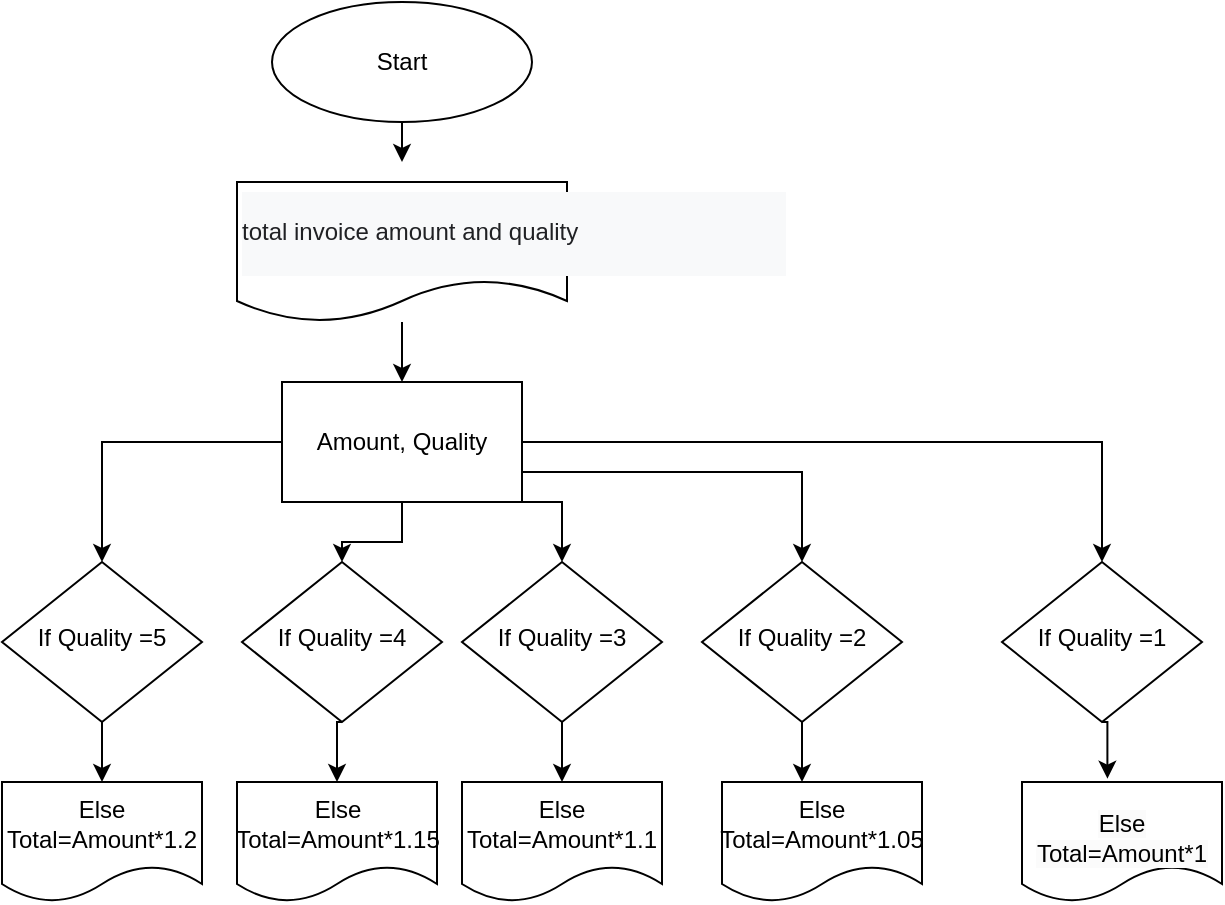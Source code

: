 <mxfile version="21.5.2" type="github">
  <diagram id="C5RBs43oDa-KdzZeNtuy" name="Page-1">
    <mxGraphModel dx="794" dy="1607" grid="1" gridSize="10" guides="1" tooltips="1" connect="1" arrows="1" fold="1" page="1" pageScale="1" pageWidth="827" pageHeight="1169" math="0" shadow="0">
      <root>
        <mxCell id="WIyWlLk6GJQsqaUBKTNV-0" />
        <mxCell id="WIyWlLk6GJQsqaUBKTNV-1" parent="WIyWlLk6GJQsqaUBKTNV-0" />
        <mxCell id="gc4thesV_Qp1dR_ahy_R-36" style="edgeStyle=orthogonalEdgeStyle;rounded=0;orthogonalLoop=1;jettySize=auto;html=1;exitX=0.5;exitY=1;exitDx=0;exitDy=0;entryX=0.5;entryY=0;entryDx=0;entryDy=0;" edge="1" parent="WIyWlLk6GJQsqaUBKTNV-1" source="WIyWlLk6GJQsqaUBKTNV-6" target="gc4thesV_Qp1dR_ahy_R-27">
          <mxGeometry relative="1" as="geometry" />
        </mxCell>
        <mxCell id="WIyWlLk6GJQsqaUBKTNV-6" value="If Quality =4" style="rhombus;whiteSpace=wrap;html=1;shadow=0;fontFamily=Helvetica;fontSize=12;align=center;strokeWidth=1;spacing=6;spacingTop=-4;" parent="WIyWlLk6GJQsqaUBKTNV-1" vertex="1">
          <mxGeometry x="140" y="40" width="100" height="80" as="geometry" />
        </mxCell>
        <mxCell id="gc4thesV_Qp1dR_ahy_R-39" style="edgeStyle=orthogonalEdgeStyle;rounded=0;orthogonalLoop=1;jettySize=auto;html=1;exitX=0.5;exitY=1;exitDx=0;exitDy=0;entryX=0.427;entryY=-0.028;entryDx=0;entryDy=0;entryPerimeter=0;" edge="1" parent="WIyWlLk6GJQsqaUBKTNV-1" source="WIyWlLk6GJQsqaUBKTNV-10" target="gc4thesV_Qp1dR_ahy_R-30">
          <mxGeometry relative="1" as="geometry" />
        </mxCell>
        <mxCell id="WIyWlLk6GJQsqaUBKTNV-10" value="If Quality =1" style="rhombus;whiteSpace=wrap;html=1;shadow=0;fontFamily=Helvetica;fontSize=12;align=center;strokeWidth=1;spacing=6;spacingTop=-4;" parent="WIyWlLk6GJQsqaUBKTNV-1" vertex="1">
          <mxGeometry x="520" y="40" width="100" height="80" as="geometry" />
        </mxCell>
        <mxCell id="gc4thesV_Qp1dR_ahy_R-13" style="edgeStyle=orthogonalEdgeStyle;rounded=0;orthogonalLoop=1;jettySize=auto;html=1;exitX=0.5;exitY=1;exitDx=0;exitDy=0;" edge="1" parent="WIyWlLk6GJQsqaUBKTNV-1" source="gc4thesV_Qp1dR_ahy_R-0">
          <mxGeometry relative="1" as="geometry">
            <mxPoint x="220" y="-160" as="targetPoint" />
          </mxGeometry>
        </mxCell>
        <mxCell id="gc4thesV_Qp1dR_ahy_R-0" value="&lt;font style=&quot;vertical-align: inherit;&quot;&gt;&lt;font style=&quot;vertical-align: inherit;&quot;&gt;Start&lt;/font&gt;&lt;/font&gt;" style="ellipse;whiteSpace=wrap;html=1;" vertex="1" parent="WIyWlLk6GJQsqaUBKTNV-1">
          <mxGeometry x="155" y="-240" width="130" height="60" as="geometry" />
        </mxCell>
        <mxCell id="gc4thesV_Qp1dR_ahy_R-18" style="edgeStyle=orthogonalEdgeStyle;rounded=0;orthogonalLoop=1;jettySize=auto;html=1;entryX=0.5;entryY=0;entryDx=0;entryDy=0;" edge="1" parent="WIyWlLk6GJQsqaUBKTNV-1" source="gc4thesV_Qp1dR_ahy_R-1" target="gc4thesV_Qp1dR_ahy_R-2">
          <mxGeometry relative="1" as="geometry" />
        </mxCell>
        <mxCell id="gc4thesV_Qp1dR_ahy_R-1" value="&lt;pre style=&quot;unicode-bidi: isolate; line-height: 36px; background-color: rgb(248, 249, 250); border: none; padding: 2px 0.14em 2px 0px; position: relative; margin-top: -2px; margin-bottom: -2px; resize: none; overflow: hidden; width: 270px; overflow-wrap: break-word;&quot; dir=&quot;ltr&quot; id=&quot;tw-target-text&quot; data-placeholder=&quot;Traducción&quot; class=&quot;tw-data-text tw-text-large tw-ta&quot;&gt;&lt;h6 style=&quot;unicode-bidi: isolate; line-height: 36px; border: none; padding: 2px 0.14em 2px 0px; position: relative; margin-top: -2px; margin-bottom: -2px; resize: none; overflow: hidden; width: 270px; overflow-wrap: break-word;&quot;&gt;&lt;font face=&quot;Helvetica&quot; style=&quot;font-size: 12px;&quot; color=&quot;#202124&quot;&gt;&lt;font style=&quot;font-size: 12px; font-weight: normal;&quot;&gt;total invoice amount and quality&lt;/font&gt;&lt;/font&gt;&lt;br&gt;&lt;/h6&gt;&lt;/pre&gt;" style="shape=document;whiteSpace=wrap;html=1;boundedLbl=1;align=left;fillColor=none;strokeColor=default;" vertex="1" parent="WIyWlLk6GJQsqaUBKTNV-1">
          <mxGeometry x="137.5" y="-150" width="165" height="70" as="geometry" />
        </mxCell>
        <mxCell id="gc4thesV_Qp1dR_ahy_R-19" style="edgeStyle=orthogonalEdgeStyle;rounded=0;orthogonalLoop=1;jettySize=auto;html=1;" edge="1" parent="WIyWlLk6GJQsqaUBKTNV-1" source="gc4thesV_Qp1dR_ahy_R-2" target="gc4thesV_Qp1dR_ahy_R-5">
          <mxGeometry relative="1" as="geometry" />
        </mxCell>
        <mxCell id="gc4thesV_Qp1dR_ahy_R-20" style="edgeStyle=orthogonalEdgeStyle;rounded=0;orthogonalLoop=1;jettySize=auto;html=1;exitX=0.5;exitY=1;exitDx=0;exitDy=0;entryX=0.5;entryY=0;entryDx=0;entryDy=0;" edge="1" parent="WIyWlLk6GJQsqaUBKTNV-1" source="gc4thesV_Qp1dR_ahy_R-2" target="WIyWlLk6GJQsqaUBKTNV-6">
          <mxGeometry relative="1" as="geometry" />
        </mxCell>
        <mxCell id="gc4thesV_Qp1dR_ahy_R-23" style="edgeStyle=orthogonalEdgeStyle;rounded=0;orthogonalLoop=1;jettySize=auto;html=1;entryX=0.5;entryY=0;entryDx=0;entryDy=0;" edge="1" parent="WIyWlLk6GJQsqaUBKTNV-1" source="gc4thesV_Qp1dR_ahy_R-2" target="WIyWlLk6GJQsqaUBKTNV-10">
          <mxGeometry relative="1" as="geometry">
            <Array as="points">
              <mxPoint x="570" y="-20" />
            </Array>
          </mxGeometry>
        </mxCell>
        <mxCell id="gc4thesV_Qp1dR_ahy_R-24" style="edgeStyle=orthogonalEdgeStyle;rounded=0;orthogonalLoop=1;jettySize=auto;html=1;exitX=1;exitY=0.75;exitDx=0;exitDy=0;entryX=0.5;entryY=0;entryDx=0;entryDy=0;" edge="1" parent="WIyWlLk6GJQsqaUBKTNV-1" source="gc4thesV_Qp1dR_ahy_R-2" target="gc4thesV_Qp1dR_ahy_R-7">
          <mxGeometry relative="1" as="geometry" />
        </mxCell>
        <mxCell id="gc4thesV_Qp1dR_ahy_R-25" style="edgeStyle=orthogonalEdgeStyle;rounded=0;orthogonalLoop=1;jettySize=auto;html=1;exitX=1;exitY=1;exitDx=0;exitDy=0;entryX=0.5;entryY=0;entryDx=0;entryDy=0;" edge="1" parent="WIyWlLk6GJQsqaUBKTNV-1" source="gc4thesV_Qp1dR_ahy_R-2" target="gc4thesV_Qp1dR_ahy_R-6">
          <mxGeometry relative="1" as="geometry" />
        </mxCell>
        <mxCell id="gc4thesV_Qp1dR_ahy_R-2" value="Amount, Quality" style="rounded=0;whiteSpace=wrap;html=1;" vertex="1" parent="WIyWlLk6GJQsqaUBKTNV-1">
          <mxGeometry x="160" y="-50" width="120" height="60" as="geometry" />
        </mxCell>
        <mxCell id="gc4thesV_Qp1dR_ahy_R-35" style="edgeStyle=orthogonalEdgeStyle;rounded=0;orthogonalLoop=1;jettySize=auto;html=1;exitX=0.5;exitY=1;exitDx=0;exitDy=0;entryX=0.5;entryY=0;entryDx=0;entryDy=0;" edge="1" parent="WIyWlLk6GJQsqaUBKTNV-1" source="gc4thesV_Qp1dR_ahy_R-5" target="gc4thesV_Qp1dR_ahy_R-26">
          <mxGeometry relative="1" as="geometry" />
        </mxCell>
        <mxCell id="gc4thesV_Qp1dR_ahy_R-5" value="If Quality =5" style="rhombus;whiteSpace=wrap;html=1;shadow=0;fontFamily=Helvetica;fontSize=12;align=center;strokeWidth=1;spacing=6;spacingTop=-4;" vertex="1" parent="WIyWlLk6GJQsqaUBKTNV-1">
          <mxGeometry x="20" y="40" width="100" height="80" as="geometry" />
        </mxCell>
        <mxCell id="gc4thesV_Qp1dR_ahy_R-37" style="edgeStyle=orthogonalEdgeStyle;rounded=0;orthogonalLoop=1;jettySize=auto;html=1;exitX=0.5;exitY=1;exitDx=0;exitDy=0;entryX=0.5;entryY=0;entryDx=0;entryDy=0;" edge="1" parent="WIyWlLk6GJQsqaUBKTNV-1" source="gc4thesV_Qp1dR_ahy_R-6" target="gc4thesV_Qp1dR_ahy_R-28">
          <mxGeometry relative="1" as="geometry" />
        </mxCell>
        <mxCell id="gc4thesV_Qp1dR_ahy_R-6" value="If Quality =3" style="rhombus;whiteSpace=wrap;html=1;shadow=0;fontFamily=Helvetica;fontSize=12;align=center;strokeWidth=1;spacing=6;spacingTop=-4;" vertex="1" parent="WIyWlLk6GJQsqaUBKTNV-1">
          <mxGeometry x="250" y="40" width="100" height="80" as="geometry" />
        </mxCell>
        <mxCell id="gc4thesV_Qp1dR_ahy_R-38" style="edgeStyle=orthogonalEdgeStyle;rounded=0;orthogonalLoop=1;jettySize=auto;html=1;exitX=0.5;exitY=1;exitDx=0;exitDy=0;" edge="1" parent="WIyWlLk6GJQsqaUBKTNV-1" source="gc4thesV_Qp1dR_ahy_R-7">
          <mxGeometry relative="1" as="geometry">
            <mxPoint x="420" y="150" as="targetPoint" />
          </mxGeometry>
        </mxCell>
        <mxCell id="gc4thesV_Qp1dR_ahy_R-7" value="If Quality =2" style="rhombus;whiteSpace=wrap;html=1;shadow=0;fontFamily=Helvetica;fontSize=12;align=center;strokeWidth=1;spacing=6;spacingTop=-4;" vertex="1" parent="WIyWlLk6GJQsqaUBKTNV-1">
          <mxGeometry x="370" y="40" width="100" height="80" as="geometry" />
        </mxCell>
        <mxCell id="gc4thesV_Qp1dR_ahy_R-26" value="Else Total=Amount*1.2" style="shape=document;whiteSpace=wrap;html=1;boundedLbl=1;" vertex="1" parent="WIyWlLk6GJQsqaUBKTNV-1">
          <mxGeometry x="20" y="150" width="100" height="60" as="geometry" />
        </mxCell>
        <mxCell id="gc4thesV_Qp1dR_ahy_R-27" value="Else Total=Amount*1.15" style="shape=document;whiteSpace=wrap;html=1;boundedLbl=1;" vertex="1" parent="WIyWlLk6GJQsqaUBKTNV-1">
          <mxGeometry x="137.5" y="150" width="100" height="60" as="geometry" />
        </mxCell>
        <mxCell id="gc4thesV_Qp1dR_ahy_R-28" value="Else Total=Amount*1.1" style="shape=document;whiteSpace=wrap;html=1;boundedLbl=1;" vertex="1" parent="WIyWlLk6GJQsqaUBKTNV-1">
          <mxGeometry x="250" y="150" width="100" height="60" as="geometry" />
        </mxCell>
        <mxCell id="gc4thesV_Qp1dR_ahy_R-29" value="Else Total=Amount*1.05" style="shape=document;whiteSpace=wrap;html=1;boundedLbl=1;" vertex="1" parent="WIyWlLk6GJQsqaUBKTNV-1">
          <mxGeometry x="380" y="150" width="100" height="60" as="geometry" />
        </mxCell>
        <mxCell id="gc4thesV_Qp1dR_ahy_R-30" value="&lt;br&gt;&lt;span style=&quot;color: rgb(0, 0, 0); font-family: Helvetica; font-size: 12px; font-style: normal; font-variant-ligatures: normal; font-variant-caps: normal; font-weight: 400; letter-spacing: normal; orphans: 2; text-align: center; text-indent: 0px; text-transform: none; widows: 2; word-spacing: 0px; -webkit-text-stroke-width: 0px; background-color: rgb(251, 251, 251); text-decoration-thickness: initial; text-decoration-style: initial; text-decoration-color: initial; float: none; display: inline !important;&quot;&gt;Else Total=Amount*1&lt;/span&gt;&lt;br&gt;" style="shape=document;whiteSpace=wrap;html=1;boundedLbl=1;" vertex="1" parent="WIyWlLk6GJQsqaUBKTNV-1">
          <mxGeometry x="530" y="150" width="100" height="60" as="geometry" />
        </mxCell>
      </root>
    </mxGraphModel>
  </diagram>
</mxfile>
